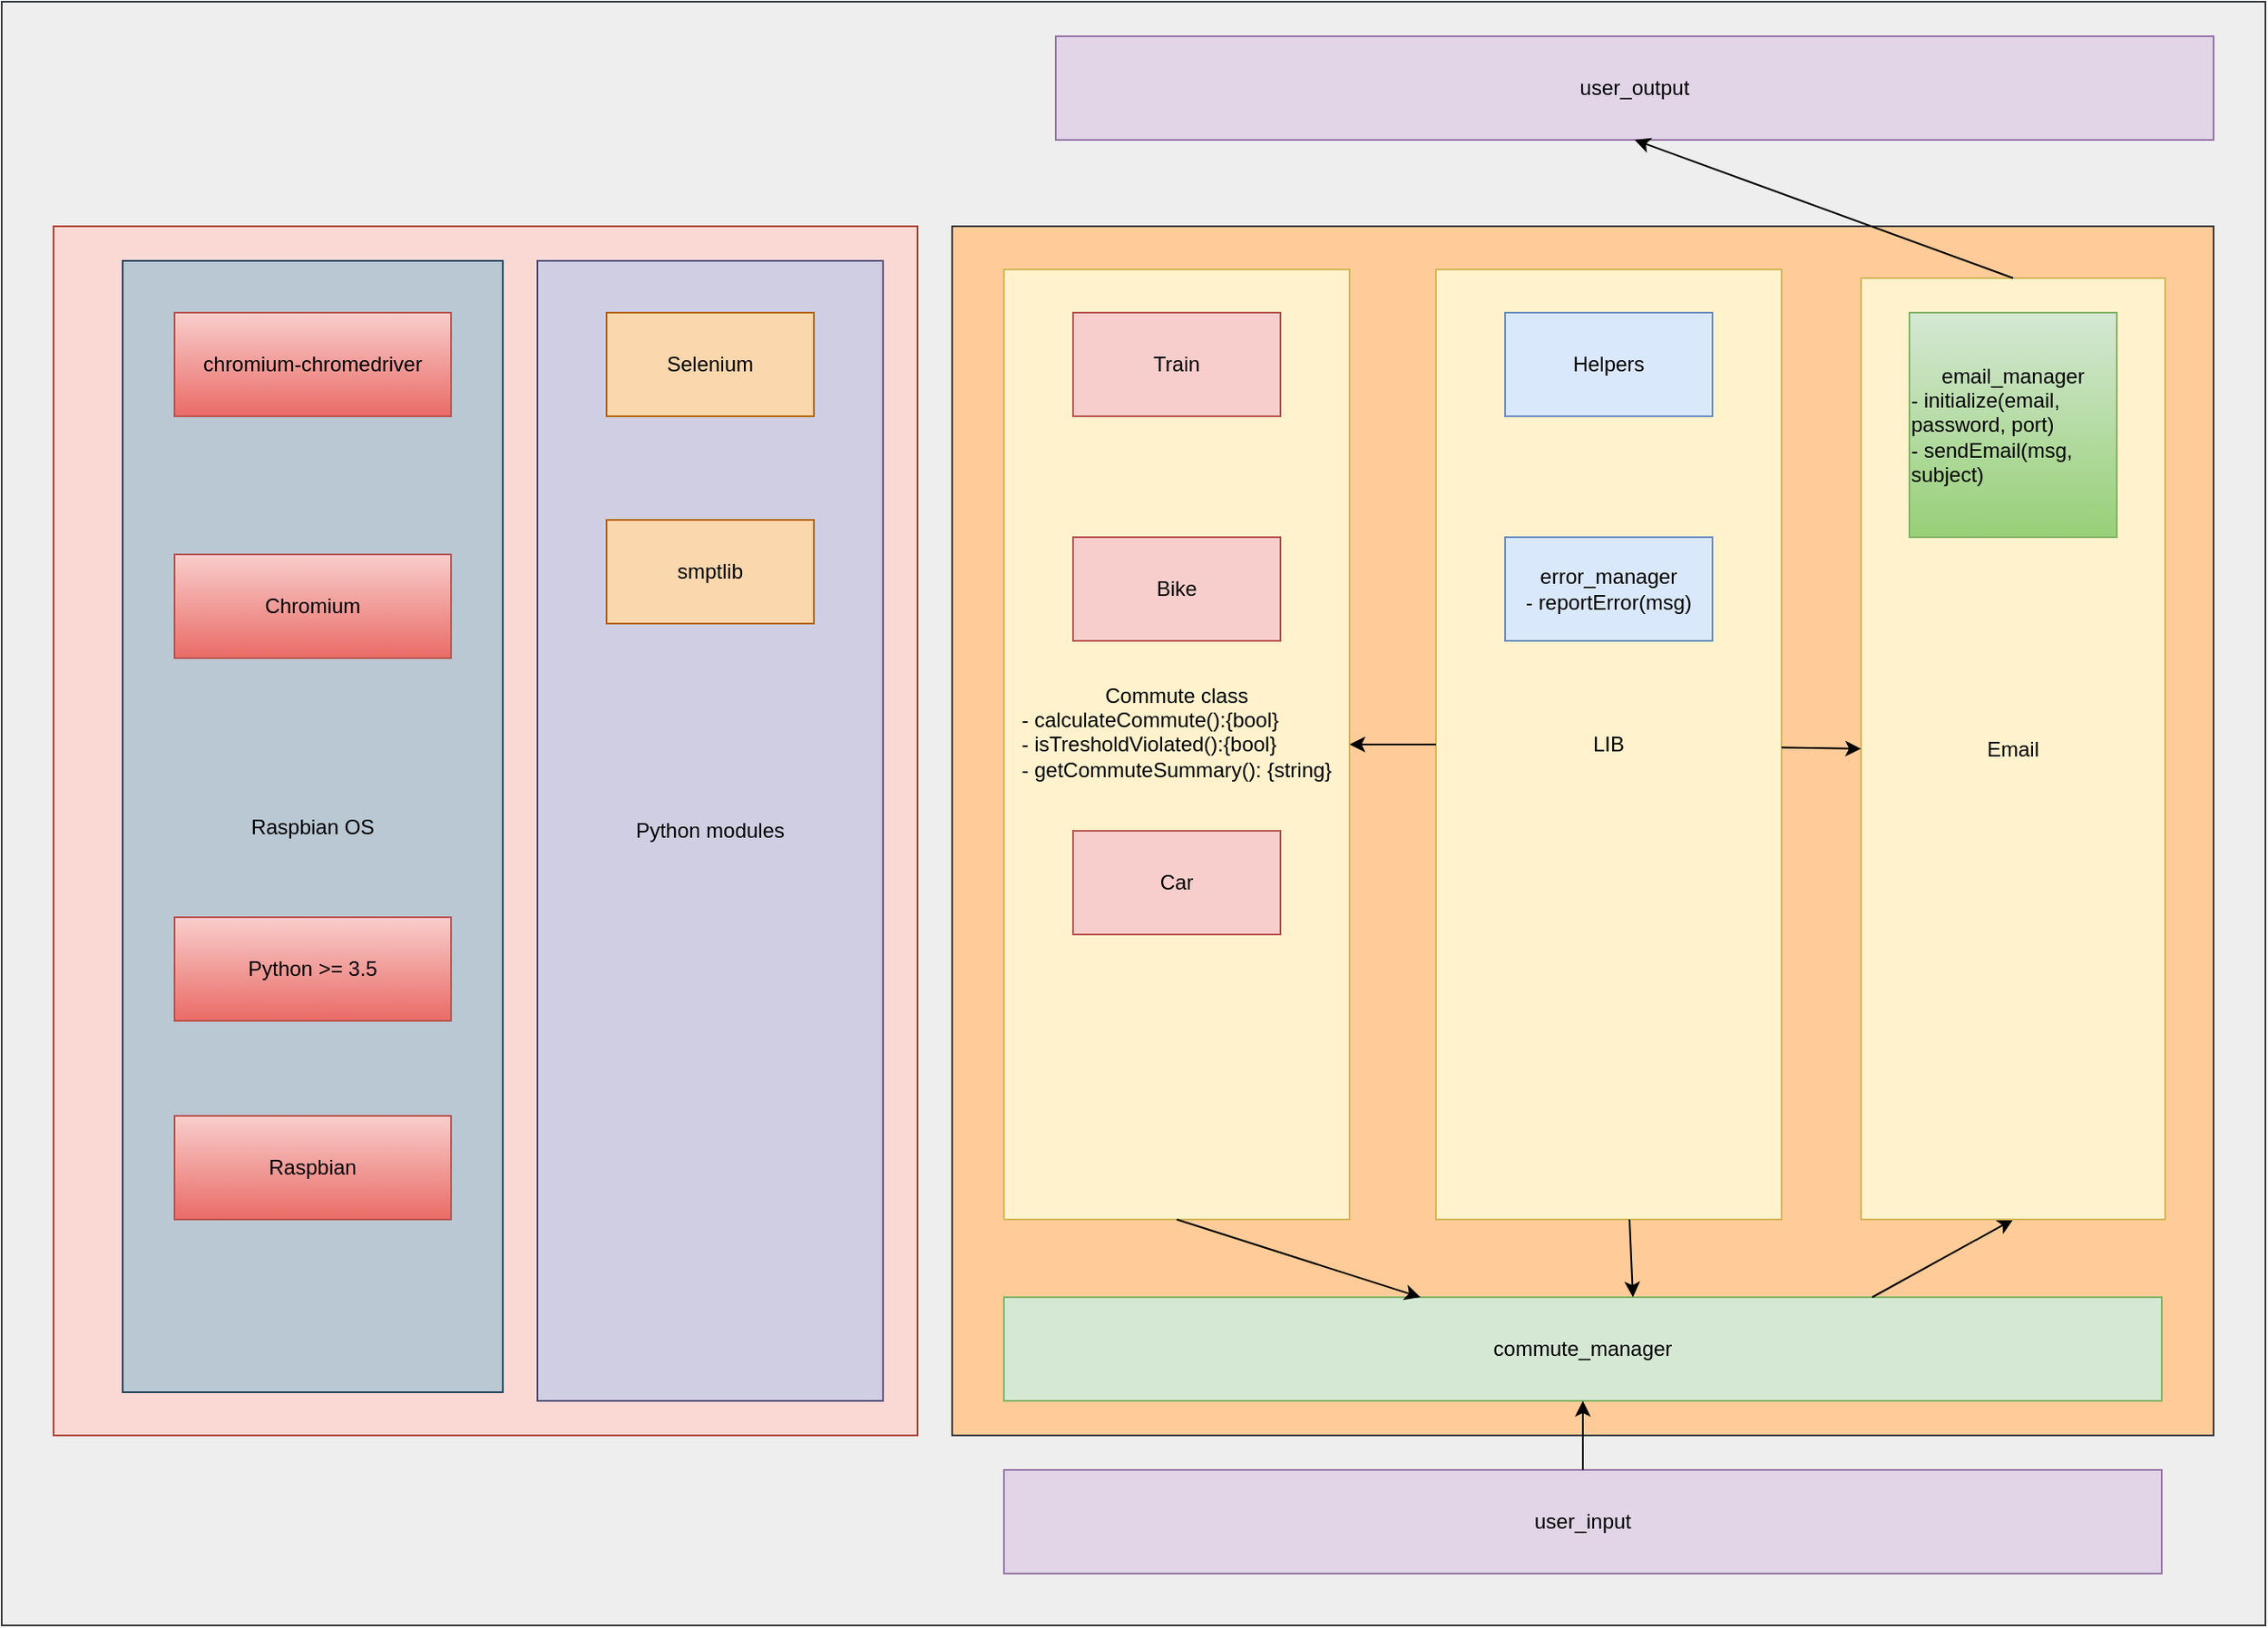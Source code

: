 <mxfile version="13.7.7" type="github">
  <diagram id="schZW7jJ0T7BrjeHntlN" name="Page-1">
    <mxGraphModel dx="2249" dy="1971" grid="1" gridSize="10" guides="1" tooltips="1" connect="1" arrows="1" fold="1" page="1" pageScale="1" pageWidth="827" pageHeight="1169" math="0" shadow="0">
      <root>
        <mxCell id="0" />
        <mxCell id="1" parent="0" />
        <mxCell id="HC8yFznVt69scB4Cd0NV-1" value="" style="rounded=0;whiteSpace=wrap;html=1;fillColor=#eeeeee;strokeColor=#36393d;" vertex="1" parent="1">
          <mxGeometry x="-750" y="-120" width="1310" height="940" as="geometry" />
        </mxCell>
        <mxCell id="HC8yFznVt69scB4Cd0NV-3" value="" style="rounded=0;whiteSpace=wrap;html=1;fillColor=#fad9d5;strokeColor=#ae4132;" vertex="1" parent="1">
          <mxGeometry x="-720" y="10" width="500" height="700" as="geometry" />
        </mxCell>
        <mxCell id="HC8yFznVt69scB4Cd0NV-2" value="" style="rounded=0;whiteSpace=wrap;html=1;fillColor=#ffcc99;strokeColor=#36393d;" vertex="1" parent="1">
          <mxGeometry x="-200" y="10" width="730" height="700" as="geometry" />
        </mxCell>
        <mxCell id="j0BSqw5cxHRsi-WtKrp--3" value="LIB" style="rounded=0;whiteSpace=wrap;html=1;fillColor=#fff2cc;strokeColor=#d6b656;" parent="1" vertex="1">
          <mxGeometry x="80" y="35" width="200" height="550" as="geometry" />
        </mxCell>
        <mxCell id="j0BSqw5cxHRsi-WtKrp--2" value="Helpers" style="rounded=0;whiteSpace=wrap;html=1;fillColor=#dae8fc;strokeColor=#6c8ebf;" parent="1" vertex="1">
          <mxGeometry x="120" y="60" width="120" height="60" as="geometry" />
        </mxCell>
        <mxCell id="j0BSqw5cxHRsi-WtKrp--4" value="&lt;div align=&quot;center&quot;&gt;Commute class&lt;/div&gt;&lt;div align=&quot;left&quot;&gt;- calculateCommute():{bool}&lt;br&gt;&lt;/div&gt;&lt;div align=&quot;left&quot;&gt;- isTresholdViolated():{bool}&lt;/div&gt;&lt;div align=&quot;left&quot;&gt;- getCommuteSummary(): {string}&lt;/div&gt;&lt;div align=&quot;left&quot;&gt;&lt;br&gt;&lt;/div&gt;" style="rounded=0;whiteSpace=wrap;html=1;fillColor=#fff2cc;strokeColor=#d6b656;align=center;" parent="1" vertex="1">
          <mxGeometry x="-170" y="35" width="200" height="550" as="geometry" />
        </mxCell>
        <mxCell id="j0BSqw5cxHRsi-WtKrp--7" value="Car" style="rounded=0;whiteSpace=wrap;html=1;fillColor=#f8cecc;strokeColor=#b85450;" parent="1" vertex="1">
          <mxGeometry x="-130" y="360" width="120" height="60" as="geometry" />
        </mxCell>
        <mxCell id="j0BSqw5cxHRsi-WtKrp--8" value="Train" style="rounded=0;whiteSpace=wrap;html=1;fillColor=#f8cecc;strokeColor=#b85450;" parent="1" vertex="1">
          <mxGeometry x="-130" y="60" width="120" height="60" as="geometry" />
        </mxCell>
        <mxCell id="j0BSqw5cxHRsi-WtKrp--9" value="Bike" style="rounded=0;whiteSpace=wrap;html=1;fillColor=#f8cecc;strokeColor=#b85450;" parent="1" vertex="1">
          <mxGeometry x="-130" y="190" width="120" height="60" as="geometry" />
        </mxCell>
        <mxCell id="j0BSqw5cxHRsi-WtKrp--19" value="Email" style="rounded=0;whiteSpace=wrap;html=1;fillColor=#fff2cc;strokeColor=#d6b656;align=center;" parent="1" vertex="1">
          <mxGeometry x="326" y="40" width="176" height="545" as="geometry" />
        </mxCell>
        <mxCell id="j0BSqw5cxHRsi-WtKrp--23" value="commute_manager" style="rounded=0;whiteSpace=wrap;html=1;fillColor=#d5e8d4;strokeColor=#82b366;" parent="1" vertex="1">
          <mxGeometry x="-170" y="630" width="670" height="60" as="geometry" />
        </mxCell>
        <mxCell id="j0BSqw5cxHRsi-WtKrp--25" value="" style="endArrow=classic;html=1;exitX=0.5;exitY=1;exitDx=0;exitDy=0;" parent="1" source="j0BSqw5cxHRsi-WtKrp--4" target="j0BSqw5cxHRsi-WtKrp--23" edge="1">
          <mxGeometry width="50" height="50" relative="1" as="geometry">
            <mxPoint x="390" y="460" as="sourcePoint" />
            <mxPoint x="440" y="410" as="targetPoint" />
          </mxGeometry>
        </mxCell>
        <mxCell id="j0BSqw5cxHRsi-WtKrp--27" value="" style="endArrow=classic;html=1;exitX=0.75;exitY=0;exitDx=0;exitDy=0;entryX=0.5;entryY=1;entryDx=0;entryDy=0;" parent="1" source="j0BSqw5cxHRsi-WtKrp--23" target="j0BSqw5cxHRsi-WtKrp--19" edge="1">
          <mxGeometry width="50" height="50" relative="1" as="geometry">
            <mxPoint x="560" y="670" as="sourcePoint" />
            <mxPoint x="610" y="620" as="targetPoint" />
          </mxGeometry>
        </mxCell>
        <mxCell id="j0BSqw5cxHRsi-WtKrp--28" value="" style="endArrow=classic;html=1;exitX=0;exitY=0.5;exitDx=0;exitDy=0;entryX=1;entryY=0.5;entryDx=0;entryDy=0;" parent="1" source="j0BSqw5cxHRsi-WtKrp--3" target="j0BSqw5cxHRsi-WtKrp--4" edge="1">
          <mxGeometry width="50" height="50" relative="1" as="geometry">
            <mxPoint x="390" y="430" as="sourcePoint" />
            <mxPoint x="440" y="380" as="targetPoint" />
          </mxGeometry>
        </mxCell>
        <mxCell id="j0BSqw5cxHRsi-WtKrp--29" value="user_input" style="rounded=0;whiteSpace=wrap;html=1;fillColor=#e1d5e7;strokeColor=#9673a6;" parent="1" vertex="1">
          <mxGeometry x="-170" y="730" width="670" height="60" as="geometry" />
        </mxCell>
        <mxCell id="j0BSqw5cxHRsi-WtKrp--31" value="" style="endArrow=classic;html=1;exitX=0.5;exitY=0;exitDx=0;exitDy=0;entryX=0.5;entryY=1;entryDx=0;entryDy=0;" parent="1" source="j0BSqw5cxHRsi-WtKrp--29" target="j0BSqw5cxHRsi-WtKrp--23" edge="1">
          <mxGeometry width="50" height="50" relative="1" as="geometry">
            <mxPoint x="390" y="460" as="sourcePoint" />
            <mxPoint x="440" y="410" as="targetPoint" />
          </mxGeometry>
        </mxCell>
        <mxCell id="HC8yFznVt69scB4Cd0NV-5" value="Email" style="rounded=0;whiteSpace=wrap;html=1;fillColor=#fff2cc;strokeColor=#d6b656;align=center;" vertex="1" parent="1">
          <mxGeometry x="326" y="40" width="176" height="545" as="geometry" />
        </mxCell>
        <mxCell id="HC8yFznVt69scB4Cd0NV-6" value="Python modules" style="rounded=0;whiteSpace=wrap;html=1;fillColor=#d0cee2;strokeColor=#56517e;" vertex="1" parent="1">
          <mxGeometry x="-440" y="30" width="200" height="660" as="geometry" />
        </mxCell>
        <mxCell id="HC8yFznVt69scB4Cd0NV-7" value="&lt;span class=&quot;pl-c&quot;&gt;Selenium&lt;/span&gt;" style="rounded=0;whiteSpace=wrap;html=1;fillColor=#fad7ac;strokeColor=#b46504;" vertex="1" parent="1">
          <mxGeometry x="-400" y="60" width="120" height="60" as="geometry" />
        </mxCell>
        <mxCell id="HC8yFznVt69scB4Cd0NV-8" value="Raspbian OS" style="rounded=0;whiteSpace=wrap;html=1;fillColor=#bac8d3;strokeColor=#23445d;" vertex="1" parent="1">
          <mxGeometry x="-680" y="30" width="220" height="655" as="geometry" />
        </mxCell>
        <mxCell id="HC8yFznVt69scB4Cd0NV-9" value="chromium-chromedriver" style="rounded=0;whiteSpace=wrap;html=1;fillColor=#f8cecc;strokeColor=#b85450;gradientColor=#ea6b66;" vertex="1" parent="1">
          <mxGeometry x="-650" y="60" width="160" height="60" as="geometry" />
        </mxCell>
        <mxCell id="HC8yFznVt69scB4Cd0NV-10" value="Python &amp;gt;= 3.5" style="rounded=0;whiteSpace=wrap;html=1;fillColor=#f8cecc;gradientColor=#ea6b66;strokeColor=#b85450;" vertex="1" parent="1">
          <mxGeometry x="-650" y="410" width="160" height="60" as="geometry" />
        </mxCell>
        <mxCell id="HC8yFznVt69scB4Cd0NV-11" value="user_output" style="rounded=0;whiteSpace=wrap;html=1;fillColor=#e1d5e7;strokeColor=#9673a6;" vertex="1" parent="1">
          <mxGeometry x="-140" y="-100" width="670" height="60" as="geometry" />
        </mxCell>
        <mxCell id="HC8yFznVt69scB4Cd0NV-13" value="" style="endArrow=classic;html=1;exitX=0.5;exitY=0;exitDx=0;exitDy=0;entryX=0.5;entryY=1;entryDx=0;entryDy=0;" edge="1" parent="1" source="HC8yFznVt69scB4Cd0NV-5" target="HC8yFznVt69scB4Cd0NV-11">
          <mxGeometry width="50" height="50" relative="1" as="geometry">
            <mxPoint x="-250" y="-90" as="sourcePoint" />
            <mxPoint x="-200" y="-140" as="targetPoint" />
          </mxGeometry>
        </mxCell>
        <mxCell id="HC8yFznVt69scB4Cd0NV-14" value="&lt;div&gt;error_manager&lt;/div&gt;&lt;div align=&quot;left&quot;&gt;- reportError(msg)&lt;br&gt;&lt;/div&gt;" style="rounded=0;whiteSpace=wrap;html=1;fillColor=#dae8fc;strokeColor=#6c8ebf;" vertex="1" parent="1">
          <mxGeometry x="120" y="190" width="120" height="60" as="geometry" />
        </mxCell>
        <mxCell id="HC8yFznVt69scB4Cd0NV-16" value="" style="endArrow=classic;html=1;exitX=0.56;exitY=1;exitDx=0;exitDy=0;exitPerimeter=0;" edge="1" parent="1" source="j0BSqw5cxHRsi-WtKrp--3">
          <mxGeometry width="50" height="50" relative="1" as="geometry">
            <mxPoint x="160" y="630" as="sourcePoint" />
            <mxPoint x="194" y="630" as="targetPoint" />
          </mxGeometry>
        </mxCell>
        <mxCell id="HC8yFznVt69scB4Cd0NV-17" value="" style="endArrow=classic;html=1;entryX=0;entryY=0.5;entryDx=0;entryDy=0;" edge="1" parent="1" source="j0BSqw5cxHRsi-WtKrp--3" target="HC8yFznVt69scB4Cd0NV-5">
          <mxGeometry width="50" height="50" relative="1" as="geometry">
            <mxPoint x="210" y="380" as="sourcePoint" />
            <mxPoint x="260" y="330" as="targetPoint" />
          </mxGeometry>
        </mxCell>
        <mxCell id="HC8yFznVt69scB4Cd0NV-20" value="smptlib" style="rounded=0;whiteSpace=wrap;html=1;fillColor=#fad7ac;strokeColor=#b46504;" vertex="1" parent="1">
          <mxGeometry x="-400" y="180" width="120" height="60" as="geometry" />
        </mxCell>
        <mxCell id="HC8yFznVt69scB4Cd0NV-21" value="&lt;div&gt;email_manager&lt;/div&gt;&lt;div align=&quot;left&quot;&gt;- initialize(email, password, port)&lt;br&gt;&lt;/div&gt;&lt;div align=&quot;left&quot;&gt;- sendEmail(msg, subject)&lt;br&gt;&lt;/div&gt;" style="rounded=0;whiteSpace=wrap;html=1;fillColor=#d5e8d4;strokeColor=#82b366;gradientColor=#97d077;" vertex="1" parent="1">
          <mxGeometry x="354" y="60" width="120" height="130" as="geometry" />
        </mxCell>
        <mxCell id="HC8yFznVt69scB4Cd0NV-22" value="Chromium" style="rounded=0;whiteSpace=wrap;html=1;fillColor=#f8cecc;gradientColor=#ea6b66;strokeColor=#b85450;" vertex="1" parent="1">
          <mxGeometry x="-650" y="200" width="160" height="60" as="geometry" />
        </mxCell>
        <mxCell id="HC8yFznVt69scB4Cd0NV-23" value="Raspbian" style="rounded=0;whiteSpace=wrap;html=1;fillColor=#f8cecc;gradientColor=#ea6b66;strokeColor=#b85450;" vertex="1" parent="1">
          <mxGeometry x="-650" y="525" width="160" height="60" as="geometry" />
        </mxCell>
      </root>
    </mxGraphModel>
  </diagram>
</mxfile>
